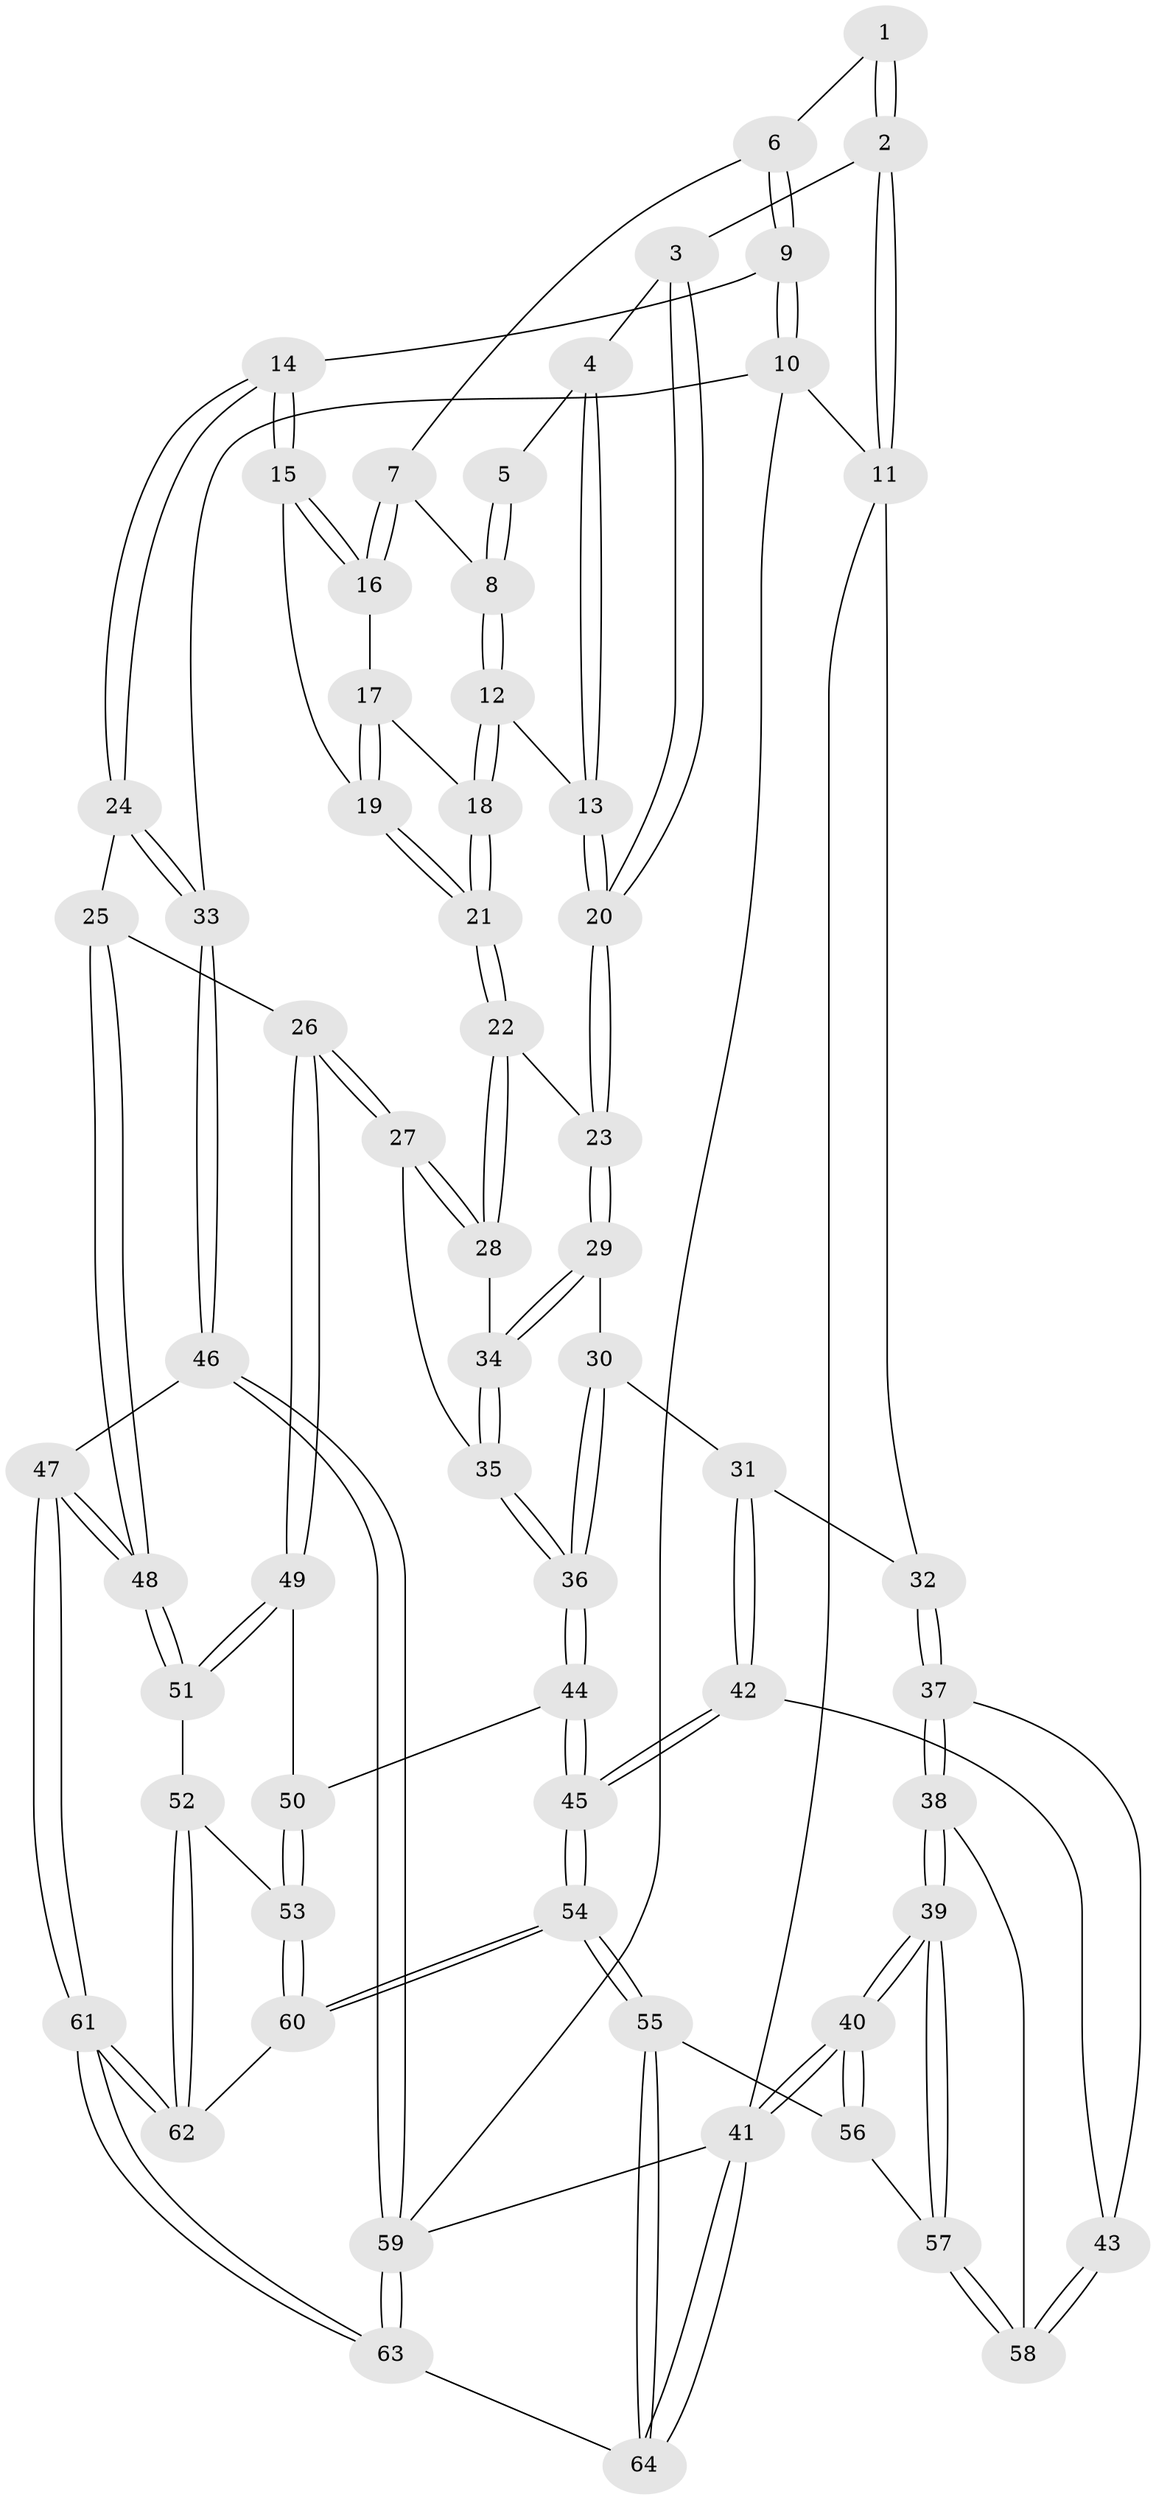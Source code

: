 // Generated by graph-tools (version 1.1) at 2025/17/03/09/25 04:17:00]
// undirected, 64 vertices, 157 edges
graph export_dot {
graph [start="1"]
  node [color=gray90,style=filled];
  1 [pos="+0.531340437131721+0"];
  2 [pos="+0+0"];
  3 [pos="+0.23284067084375+0.09365727497921594"];
  4 [pos="+0.4559190574117661+0.06808817588440373"];
  5 [pos="+0.522845977360299+0"];
  6 [pos="+0.8279225623241089+0"];
  7 [pos="+0.7400031580661811+0.04204823306859541"];
  8 [pos="+0.5857260784998999+0.11563975328376168"];
  9 [pos="+1+0"];
  10 [pos="+1+0"];
  11 [pos="+0+0"];
  12 [pos="+0.5595994369505797+0.17181349444950442"];
  13 [pos="+0.49702150529776756+0.17066082257677437"];
  14 [pos="+0.8573902511754153+0.27157362365843457"];
  15 [pos="+0.8126705968969431+0.2594369630282643"];
  16 [pos="+0.7462927151884087+0.11240475246592617"];
  17 [pos="+0.6622386073834472+0.16595962214826118"];
  18 [pos="+0.5792927905299684+0.1912274799438051"];
  19 [pos="+0.7540142123463286+0.2802411724318071"];
  20 [pos="+0.3456382941127653+0.2874554052489656"];
  21 [pos="+0.6449725083442257+0.3285700014080056"];
  22 [pos="+0.631551426544318+0.3541322467320414"];
  23 [pos="+0.34520381103432063+0.3043016649705376"];
  24 [pos="+0.9576776855746945+0.37851384192960547"];
  25 [pos="+0.8329938353691716+0.4669460183297605"];
  26 [pos="+0.7321455565816117+0.5155487817508414"];
  27 [pos="+0.7320567550885503+0.515447813040287"];
  28 [pos="+0.6317837709415998+0.37889776908968664"];
  29 [pos="+0.3337812604652867+0.33172502132450044"];
  30 [pos="+0.29097719099733843+0.38007165124959713"];
  31 [pos="+0.2702622904047942+0.39618444342439235"];
  32 [pos="+0+0.21529378569271398"];
  33 [pos="+1+0.4420842384044833"];
  34 [pos="+0.5176498763957367+0.4886515119764857"];
  35 [pos="+0.5131453350497123+0.5239577749115895"];
  36 [pos="+0.49187883912088304+0.6104775668133855"];
  37 [pos="+0+0.48490021095782576"];
  38 [pos="+0+0.6404762931086255"];
  39 [pos="+0+0.7245312955653467"];
  40 [pos="+0+1"];
  41 [pos="+0+1"];
  42 [pos="+0.22637915931458055+0.5116938740388712"];
  43 [pos="+0.17878369120944673+0.5324433634307921"];
  44 [pos="+0.4917713716674279+0.6169795930535212"];
  45 [pos="+0.427915186745356+0.7655164118658139"];
  46 [pos="+1+0.593461853422539"];
  47 [pos="+0.9217202558869747+0.702944654237556"];
  48 [pos="+0.9040452670470253+0.6999705971479757"];
  49 [pos="+0.731304854926503+0.5212524173595705"];
  50 [pos="+0.678914068159342+0.5705200442284477"];
  51 [pos="+0.8332930826176976+0.6962825418600386"];
  52 [pos="+0.8141928239651482+0.7085539417810864"];
  53 [pos="+0.6669574447837323+0.764587862191906"];
  54 [pos="+0.43385446672131145+0.869305102251816"];
  55 [pos="+0.4187042697081858+0.902641388854795"];
  56 [pos="+0.21265737236227278+0.833262308624374"];
  57 [pos="+0.17687633641422523+0.8006977019200114"];
  58 [pos="+0.13038513594042947+0.6695389190847051"];
  59 [pos="+1+1"];
  60 [pos="+0.6317917937366607+0.7924663318134154"];
  61 [pos="+0.8982024961078143+1"];
  62 [pos="+0.8039646493839049+0.8881760276545659"];
  63 [pos="+0.9702526111249676+1"];
  64 [pos="+0.4355128778505676+1"];
  1 -- 2;
  1 -- 2;
  1 -- 6;
  2 -- 3;
  2 -- 11;
  2 -- 11;
  3 -- 4;
  3 -- 20;
  3 -- 20;
  4 -- 5;
  4 -- 13;
  4 -- 13;
  5 -- 8;
  5 -- 8;
  6 -- 7;
  6 -- 9;
  6 -- 9;
  7 -- 8;
  7 -- 16;
  7 -- 16;
  8 -- 12;
  8 -- 12;
  9 -- 10;
  9 -- 10;
  9 -- 14;
  10 -- 11;
  10 -- 33;
  10 -- 59;
  11 -- 32;
  11 -- 41;
  12 -- 13;
  12 -- 18;
  12 -- 18;
  13 -- 20;
  13 -- 20;
  14 -- 15;
  14 -- 15;
  14 -- 24;
  14 -- 24;
  15 -- 16;
  15 -- 16;
  15 -- 19;
  16 -- 17;
  17 -- 18;
  17 -- 19;
  17 -- 19;
  18 -- 21;
  18 -- 21;
  19 -- 21;
  19 -- 21;
  20 -- 23;
  20 -- 23;
  21 -- 22;
  21 -- 22;
  22 -- 23;
  22 -- 28;
  22 -- 28;
  23 -- 29;
  23 -- 29;
  24 -- 25;
  24 -- 33;
  24 -- 33;
  25 -- 26;
  25 -- 48;
  25 -- 48;
  26 -- 27;
  26 -- 27;
  26 -- 49;
  26 -- 49;
  27 -- 28;
  27 -- 28;
  27 -- 35;
  28 -- 34;
  29 -- 30;
  29 -- 34;
  29 -- 34;
  30 -- 31;
  30 -- 36;
  30 -- 36;
  31 -- 32;
  31 -- 42;
  31 -- 42;
  32 -- 37;
  32 -- 37;
  33 -- 46;
  33 -- 46;
  34 -- 35;
  34 -- 35;
  35 -- 36;
  35 -- 36;
  36 -- 44;
  36 -- 44;
  37 -- 38;
  37 -- 38;
  37 -- 43;
  38 -- 39;
  38 -- 39;
  38 -- 58;
  39 -- 40;
  39 -- 40;
  39 -- 57;
  39 -- 57;
  40 -- 41;
  40 -- 41;
  40 -- 56;
  40 -- 56;
  41 -- 64;
  41 -- 64;
  41 -- 59;
  42 -- 43;
  42 -- 45;
  42 -- 45;
  43 -- 58;
  43 -- 58;
  44 -- 45;
  44 -- 45;
  44 -- 50;
  45 -- 54;
  45 -- 54;
  46 -- 47;
  46 -- 59;
  46 -- 59;
  47 -- 48;
  47 -- 48;
  47 -- 61;
  47 -- 61;
  48 -- 51;
  48 -- 51;
  49 -- 50;
  49 -- 51;
  49 -- 51;
  50 -- 53;
  50 -- 53;
  51 -- 52;
  52 -- 53;
  52 -- 62;
  52 -- 62;
  53 -- 60;
  53 -- 60;
  54 -- 55;
  54 -- 55;
  54 -- 60;
  54 -- 60;
  55 -- 56;
  55 -- 64;
  55 -- 64;
  56 -- 57;
  57 -- 58;
  57 -- 58;
  59 -- 63;
  59 -- 63;
  60 -- 62;
  61 -- 62;
  61 -- 62;
  61 -- 63;
  61 -- 63;
  63 -- 64;
}
